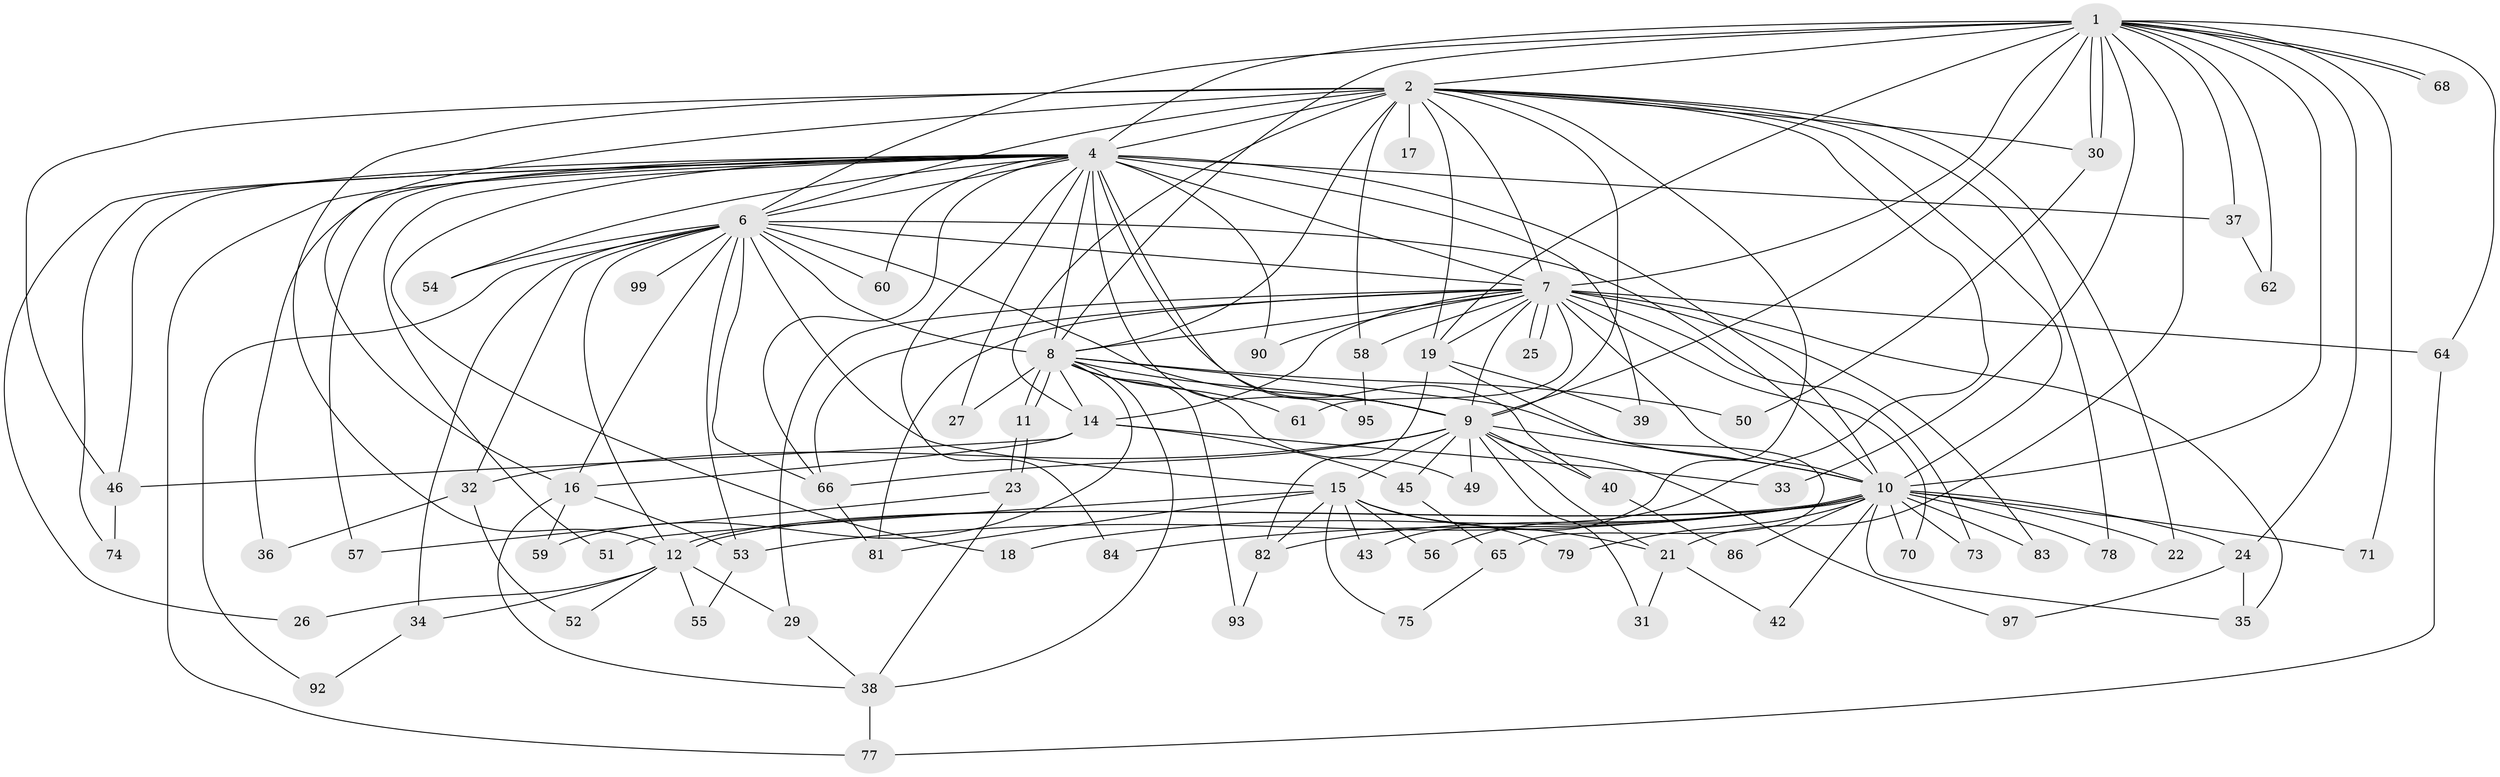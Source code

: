 // original degree distribution, {21: 0.01, 17: 0.01, 14: 0.02, 22: 0.01, 20: 0.01, 23: 0.01, 19: 0.02, 28: 0.01, 4: 0.08, 9: 0.01, 7: 0.01, 11: 0.01, 6: 0.02, 2: 0.55, 5: 0.03, 3: 0.19}
// Generated by graph-tools (version 1.1) at 2025/38/02/21/25 10:38:53]
// undirected, 76 vertices, 179 edges
graph export_dot {
graph [start="1"]
  node [color=gray90,style=filled];
  1 [super="+88"];
  2 [super="+3"];
  4 [super="+5"];
  6 [super="+13"];
  7 [super="+41"];
  8 [super="+85"];
  9 [super="+98"];
  10 [super="+20"];
  11;
  12 [super="+69"];
  14 [super="+89"];
  15 [super="+28"];
  16 [super="+63"];
  17;
  18;
  19;
  21 [super="+47"];
  22;
  23 [super="+96"];
  24;
  25;
  26;
  27;
  29 [super="+76"];
  30 [super="+48"];
  31;
  32 [super="+44"];
  33;
  34;
  35 [super="+67"];
  36;
  37;
  38;
  39;
  40;
  42;
  43;
  45;
  46 [super="+94"];
  49;
  50;
  51;
  52;
  53;
  54;
  55;
  56 [super="+72"];
  57;
  58;
  59;
  60;
  61;
  62;
  64;
  65;
  66 [super="+80"];
  68;
  70;
  71;
  73;
  74;
  75;
  77 [super="+100"];
  78;
  79;
  81 [super="+87"];
  82 [super="+91"];
  83;
  84;
  86;
  90;
  92;
  93;
  95;
  97;
  99;
  1 -- 2 [weight=2];
  1 -- 4 [weight=2];
  1 -- 6;
  1 -- 7;
  1 -- 8;
  1 -- 9;
  1 -- 10;
  1 -- 21;
  1 -- 24;
  1 -- 30;
  1 -- 30;
  1 -- 33;
  1 -- 37;
  1 -- 62;
  1 -- 64;
  1 -- 68;
  1 -- 68;
  1 -- 71;
  1 -- 19;
  2 -- 4 [weight=4];
  2 -- 6 [weight=2];
  2 -- 7 [weight=2];
  2 -- 8 [weight=2];
  2 -- 9 [weight=2];
  2 -- 10 [weight=2];
  2 -- 16;
  2 -- 17 [weight=2];
  2 -- 19;
  2 -- 43;
  2 -- 46;
  2 -- 56;
  2 -- 30;
  2 -- 14;
  2 -- 78;
  2 -- 22;
  2 -- 58;
  2 -- 12;
  4 -- 6 [weight=2];
  4 -- 7 [weight=2];
  4 -- 8 [weight=2];
  4 -- 9 [weight=2];
  4 -- 10 [weight=2];
  4 -- 26;
  4 -- 36;
  4 -- 37;
  4 -- 39;
  4 -- 51;
  4 -- 54;
  4 -- 57;
  4 -- 60;
  4 -- 66;
  4 -- 74;
  4 -- 84;
  4 -- 90;
  4 -- 95;
  4 -- 40;
  4 -- 77;
  4 -- 18;
  4 -- 27;
  4 -- 46;
  6 -- 7;
  6 -- 8;
  6 -- 9;
  6 -- 10;
  6 -- 15;
  6 -- 16;
  6 -- 32 [weight=2];
  6 -- 34;
  6 -- 53;
  6 -- 54;
  6 -- 60;
  6 -- 92;
  6 -- 99 [weight=2];
  6 -- 12;
  6 -- 66;
  7 -- 8;
  7 -- 9;
  7 -- 10;
  7 -- 19;
  7 -- 25;
  7 -- 25;
  7 -- 29;
  7 -- 35;
  7 -- 58;
  7 -- 61;
  7 -- 64;
  7 -- 66;
  7 -- 70;
  7 -- 73;
  7 -- 81;
  7 -- 83;
  7 -- 90;
  7 -- 14;
  8 -- 9;
  8 -- 10;
  8 -- 11;
  8 -- 11;
  8 -- 14;
  8 -- 27 [weight=2];
  8 -- 38;
  8 -- 49;
  8 -- 50;
  8 -- 59;
  8 -- 61;
  8 -- 93;
  9 -- 10;
  9 -- 15 [weight=2];
  9 -- 21;
  9 -- 31;
  9 -- 32;
  9 -- 40;
  9 -- 45;
  9 -- 49;
  9 -- 97;
  9 -- 66;
  10 -- 12;
  10 -- 12;
  10 -- 18;
  10 -- 22;
  10 -- 24;
  10 -- 35;
  10 -- 42;
  10 -- 53;
  10 -- 70;
  10 -- 71;
  10 -- 73;
  10 -- 78;
  10 -- 79;
  10 -- 82;
  10 -- 83;
  10 -- 84;
  10 -- 86;
  11 -- 23;
  11 -- 23;
  12 -- 26;
  12 -- 29;
  12 -- 34;
  12 -- 52;
  12 -- 55;
  14 -- 33;
  14 -- 45;
  14 -- 46;
  14 -- 16;
  15 -- 43;
  15 -- 51;
  15 -- 56 [weight=2];
  15 -- 75;
  15 -- 79;
  15 -- 81;
  15 -- 82;
  15 -- 21;
  16 -- 38;
  16 -- 59;
  16 -- 53;
  19 -- 39;
  19 -- 65;
  19 -- 82;
  21 -- 31;
  21 -- 42;
  23 -- 57;
  23 -- 38;
  24 -- 97;
  24 -- 35;
  29 -- 38;
  30 -- 50;
  32 -- 36;
  32 -- 52;
  34 -- 92;
  37 -- 62;
  38 -- 77;
  40 -- 86;
  45 -- 65;
  46 -- 74;
  53 -- 55;
  58 -- 95;
  64 -- 77;
  65 -- 75;
  66 -- 81;
  82 -- 93;
}
